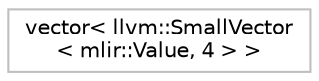 digraph "Graphical Class Hierarchy"
{
  bgcolor="transparent";
  edge [fontname="Helvetica",fontsize="10",labelfontname="Helvetica",labelfontsize="10"];
  node [fontname="Helvetica",fontsize="10",shape=record];
  rankdir="LR";
  Node0 [label="vector\< llvm::SmallVector\l\< mlir::Value, 4 \> \>",height=0.2,width=0.4,color="grey75"];
}
